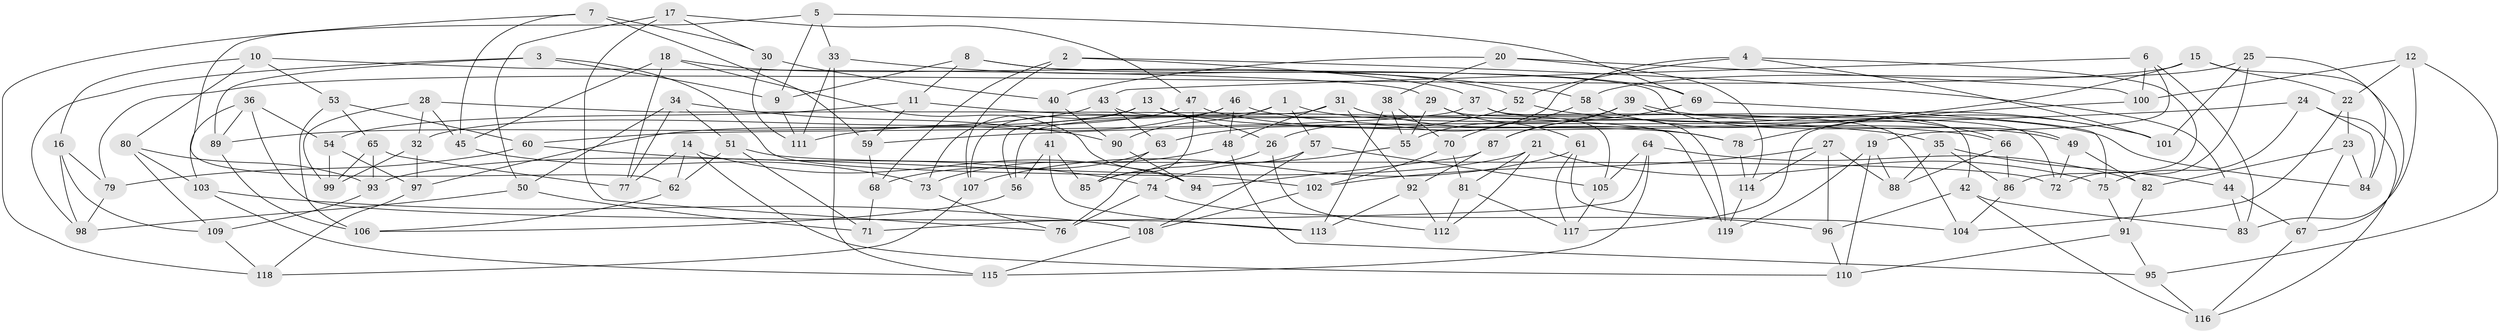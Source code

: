 // Generated by graph-tools (version 1.1) at 2025/26/03/09/25 03:26:50]
// undirected, 119 vertices, 238 edges
graph export_dot {
graph [start="1"]
  node [color=gray90,style=filled];
  1;
  2;
  3;
  4;
  5;
  6;
  7;
  8;
  9;
  10;
  11;
  12;
  13;
  14;
  15;
  16;
  17;
  18;
  19;
  20;
  21;
  22;
  23;
  24;
  25;
  26;
  27;
  28;
  29;
  30;
  31;
  32;
  33;
  34;
  35;
  36;
  37;
  38;
  39;
  40;
  41;
  42;
  43;
  44;
  45;
  46;
  47;
  48;
  49;
  50;
  51;
  52;
  53;
  54;
  55;
  56;
  57;
  58;
  59;
  60;
  61;
  62;
  63;
  64;
  65;
  66;
  67;
  68;
  69;
  70;
  71;
  72;
  73;
  74;
  75;
  76;
  77;
  78;
  79;
  80;
  81;
  82;
  83;
  84;
  85;
  86;
  87;
  88;
  89;
  90;
  91;
  92;
  93;
  94;
  95;
  96;
  97;
  98;
  99;
  100;
  101;
  102;
  103;
  104;
  105;
  106;
  107;
  108;
  109;
  110;
  111;
  112;
  113;
  114;
  115;
  116;
  117;
  118;
  119;
  1 -- 84;
  1 -- 56;
  1 -- 57;
  1 -- 90;
  2 -- 68;
  2 -- 44;
  2 -- 107;
  2 -- 37;
  3 -- 9;
  3 -- 98;
  3 -- 102;
  3 -- 89;
  4 -- 26;
  4 -- 101;
  4 -- 86;
  4 -- 52;
  5 -- 69;
  5 -- 9;
  5 -- 62;
  5 -- 33;
  6 -- 19;
  6 -- 43;
  6 -- 100;
  6 -- 83;
  7 -- 45;
  7 -- 59;
  7 -- 30;
  7 -- 118;
  8 -- 9;
  8 -- 49;
  8 -- 11;
  8 -- 69;
  9 -- 111;
  10 -- 80;
  10 -- 16;
  10 -- 53;
  10 -- 29;
  11 -- 35;
  11 -- 54;
  11 -- 59;
  12 -- 83;
  12 -- 95;
  12 -- 22;
  12 -- 100;
  13 -- 78;
  13 -- 26;
  13 -- 73;
  13 -- 32;
  14 -- 62;
  14 -- 94;
  14 -- 110;
  14 -- 77;
  15 -- 79;
  15 -- 22;
  15 -- 67;
  15 -- 78;
  16 -- 79;
  16 -- 109;
  16 -- 98;
  17 -- 30;
  17 -- 47;
  17 -- 50;
  17 -- 76;
  18 -- 52;
  18 -- 77;
  18 -- 94;
  18 -- 45;
  19 -- 110;
  19 -- 88;
  19 -- 119;
  20 -- 100;
  20 -- 114;
  20 -- 40;
  20 -- 38;
  21 -- 75;
  21 -- 112;
  21 -- 81;
  21 -- 93;
  22 -- 104;
  22 -- 23;
  23 -- 82;
  23 -- 67;
  23 -- 84;
  24 -- 75;
  24 -- 84;
  24 -- 116;
  24 -- 59;
  25 -- 58;
  25 -- 84;
  25 -- 101;
  25 -- 72;
  26 -- 112;
  26 -- 85;
  27 -- 96;
  27 -- 114;
  27 -- 102;
  27 -- 88;
  28 -- 45;
  28 -- 99;
  28 -- 119;
  28 -- 32;
  29 -- 55;
  29 -- 61;
  29 -- 105;
  30 -- 111;
  30 -- 40;
  31 -- 92;
  31 -- 48;
  31 -- 78;
  31 -- 56;
  32 -- 97;
  32 -- 99;
  33 -- 58;
  33 -- 111;
  33 -- 115;
  34 -- 90;
  34 -- 77;
  34 -- 50;
  34 -- 51;
  35 -- 44;
  35 -- 88;
  35 -- 86;
  36 -- 103;
  36 -- 54;
  36 -- 113;
  36 -- 89;
  37 -- 119;
  37 -- 60;
  37 -- 42;
  38 -- 113;
  38 -- 55;
  38 -- 70;
  39 -- 55;
  39 -- 72;
  39 -- 87;
  39 -- 101;
  40 -- 41;
  40 -- 90;
  41 -- 56;
  41 -- 113;
  41 -- 85;
  42 -- 96;
  42 -- 116;
  42 -- 83;
  43 -- 63;
  43 -- 104;
  43 -- 89;
  44 -- 67;
  44 -- 83;
  45 -- 73;
  46 -- 48;
  46 -- 107;
  46 -- 49;
  46 -- 111;
  47 -- 66;
  47 -- 85;
  47 -- 97;
  48 -- 73;
  48 -- 95;
  49 -- 72;
  49 -- 82;
  50 -- 98;
  50 -- 71;
  51 -- 62;
  51 -- 71;
  51 -- 72;
  52 -- 63;
  52 -- 101;
  53 -- 106;
  53 -- 60;
  53 -- 65;
  54 -- 97;
  54 -- 99;
  55 -- 74;
  56 -- 106;
  57 -- 76;
  57 -- 105;
  57 -- 108;
  58 -- 70;
  58 -- 66;
  59 -- 68;
  60 -- 74;
  60 -- 79;
  61 -- 107;
  61 -- 104;
  61 -- 117;
  62 -- 106;
  63 -- 85;
  63 -- 68;
  64 -- 82;
  64 -- 71;
  64 -- 115;
  64 -- 105;
  65 -- 99;
  65 -- 93;
  65 -- 77;
  66 -- 88;
  66 -- 86;
  67 -- 116;
  68 -- 71;
  69 -- 87;
  69 -- 75;
  70 -- 102;
  70 -- 81;
  73 -- 76;
  74 -- 96;
  74 -- 76;
  75 -- 91;
  78 -- 114;
  79 -- 98;
  80 -- 103;
  80 -- 93;
  80 -- 109;
  81 -- 112;
  81 -- 117;
  82 -- 91;
  86 -- 104;
  87 -- 94;
  87 -- 92;
  89 -- 106;
  90 -- 94;
  91 -- 95;
  91 -- 110;
  92 -- 112;
  92 -- 113;
  93 -- 109;
  95 -- 116;
  96 -- 110;
  97 -- 118;
  100 -- 117;
  102 -- 108;
  103 -- 115;
  103 -- 108;
  105 -- 117;
  107 -- 118;
  108 -- 115;
  109 -- 118;
  114 -- 119;
}
